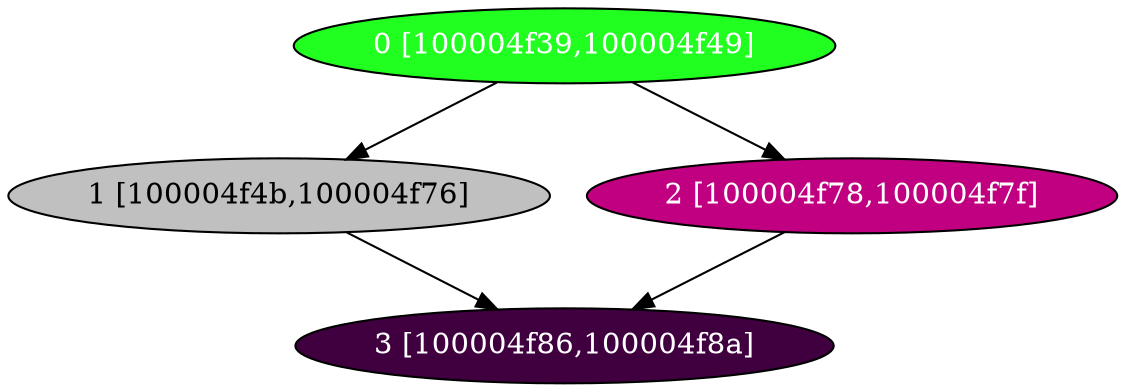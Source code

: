 diGraph gzip{
	gzip_0  [style=filled fillcolor="#20FF20" fontcolor="#ffffff" shape=oval label="0 [100004f39,100004f49]"]
	gzip_1  [style=filled fillcolor="#C0C0C0" fontcolor="#000000" shape=oval label="1 [100004f4b,100004f76]"]
	gzip_2  [style=filled fillcolor="#C00080" fontcolor="#ffffff" shape=oval label="2 [100004f78,100004f7f]"]
	gzip_3  [style=filled fillcolor="#400040" fontcolor="#ffffff" shape=oval label="3 [100004f86,100004f8a]"]

	gzip_0 -> gzip_1
	gzip_0 -> gzip_2
	gzip_1 -> gzip_3
	gzip_2 -> gzip_3
}